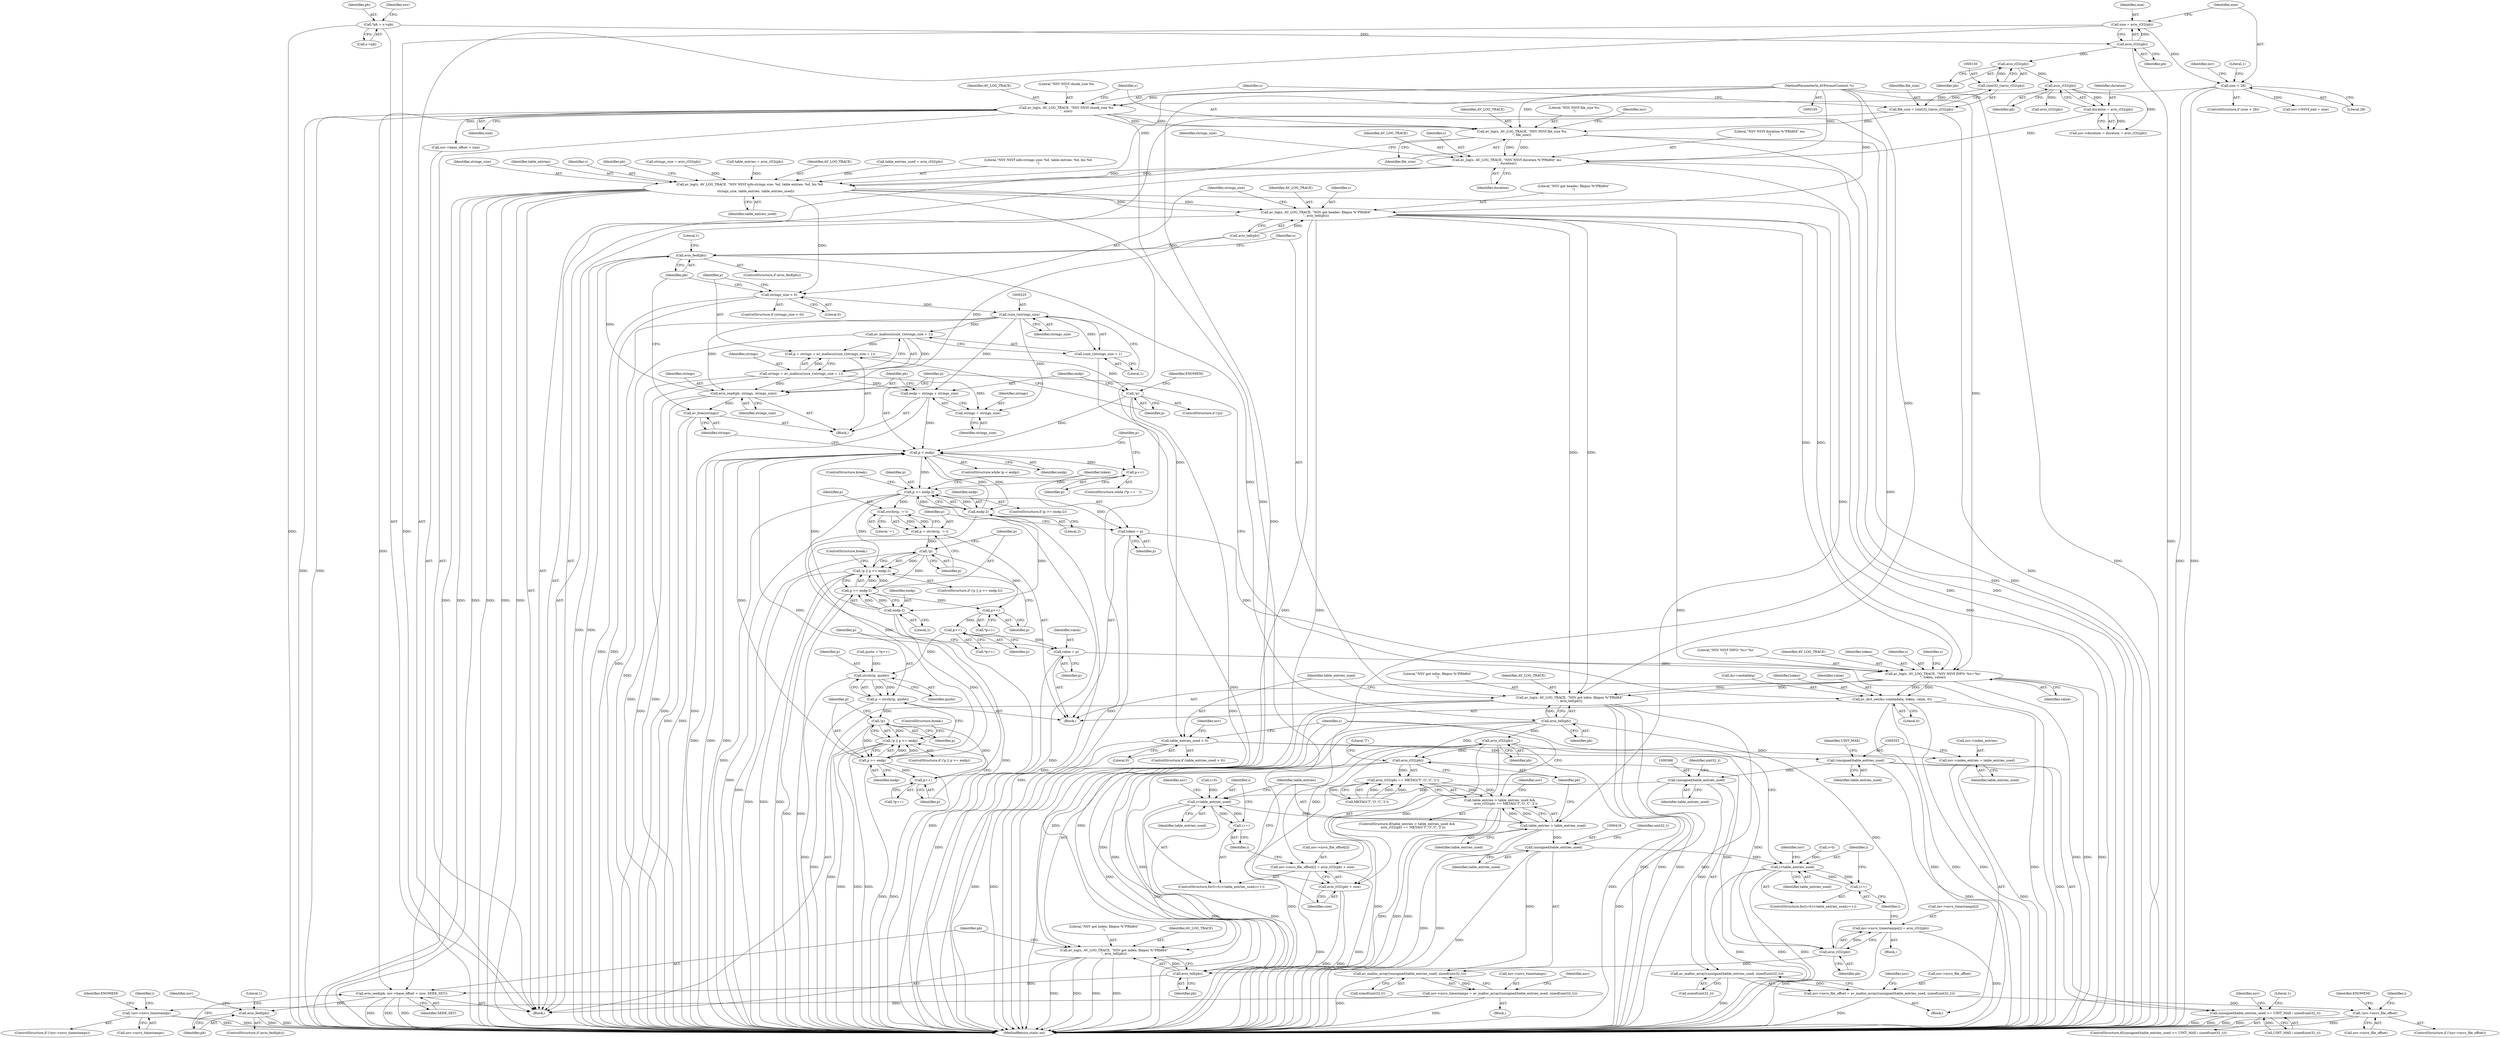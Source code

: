 digraph "0_FFmpeg_c24bcb553650b91e9eff15ef6e54ca73de2453b7@pointer" {
"1000171" [label="(Call,av_log(s, AV_LOG_TRACE, \"NSV NSVf duration %\"PRId64\" ms\n\", duration))"];
"1000158" [label="(Call,av_log(s, AV_LOG_TRACE, \"NSV NSVf file_size %u\n\", file_size))"];
"1000153" [label="(Call,av_log(s, AV_LOG_TRACE, \"NSV NSVf chunk_size %u\n\", size))"];
"1000106" [label="(MethodParameterIn,AVFormatContext *s)"];
"1000136" [label="(Call,size < 28)"];
"1000131" [label="(Call,size = avio_rl32(pb))"];
"1000133" [label="(Call,avio_rl32(pb))"];
"1000115" [label="(Call,*pb = s->pb)"];
"1000147" [label="(Call,file_size = (uint32_t)avio_rl32(pb))"];
"1000149" [label="(Call,(uint32_t)avio_rl32(pb))"];
"1000151" [label="(Call,avio_rl32(pb))"];
"1000167" [label="(Call,duration = avio_rl32(pb))"];
"1000169" [label="(Call,avio_rl32(pb))"];
"1000188" [label="(Call,av_log(s, AV_LOG_TRACE, \"NSV NSVf info-strings size: %d, table entries: %d, bis %d\n\",\n            strings_size, table_entries, table_entries_used))"];
"1000201" [label="(Call,av_log(s, AV_LOG_TRACE, \"NSV got header; filepos %\"PRId64\"\n\", avio_tell(pb)))"];
"1000311" [label="(Call,av_log(s, AV_LOG_TRACE, \"NSV NSVf INFO: %s='%s'\n\", token, value))"];
"1000317" [label="(Call,av_dict_set(&s->metadata, token, value, 0))"];
"1000333" [label="(Call,av_log(s, AV_LOG_TRACE, \"NSV got infos; filepos %\"PRId64\"\n\", avio_tell(pb)))"];
"1000449" [label="(Call,av_log(s, AV_LOG_TRACE, \"NSV got index; filepos %\"PRId64\"\n\", avio_tell(pb)))"];
"1000208" [label="(Call,strings_size > 0)"];
"1000224" [label="(Call,(size_t)strings_size)"];
"1000222" [label="(Call,av_mallocz((size_t)strings_size + 1))"];
"1000218" [label="(Call,p = strings = av_mallocz((size_t)strings_size + 1))"];
"1000229" [label="(Call,!p)"];
"1000244" [label="(Call,p < endp)"];
"1000253" [label="(Call,p++)"];
"1000256" [label="(Call,p >= endp-2)"];
"1000262" [label="(Call,token = p)"];
"1000267" [label="(Call,strchr(p, '='))"];
"1000265" [label="(Call,p = strchr(p, '='))"];
"1000272" [label="(Call,!p)"];
"1000271" [label="(Call,!p || p >= endp-2)"];
"1000274" [label="(Call,p >= endp-2)"];
"1000282" [label="(Call,p++)"];
"1000288" [label="(Call,p++)"];
"1000290" [label="(Call,value = p)"];
"1000295" [label="(Call,strchr(p, quote))"];
"1000293" [label="(Call,p = strchr(p, quote))"];
"1000300" [label="(Call,!p)"];
"1000299" [label="(Call,!p || p >= endp)"];
"1000302" [label="(Call,p >= endp)"];
"1000308" [label="(Call,p++)"];
"1000258" [label="(Call,endp-2)"];
"1000276" [label="(Call,endp-2)"];
"1000220" [label="(Call,strings = av_mallocz((size_t)strings_size + 1))"];
"1000234" [label="(Call,endp = strings + strings_size)"];
"1000236" [label="(Call,strings + strings_size)"];
"1000239" [label="(Call,avio_read(pb, strings, strings_size))"];
"1000325" [label="(Call,av_free(strings))"];
"1000328" [label="(Call,avio_feof(pb))"];
"1000337" [label="(Call,avio_tell(pb))"];
"1000396" [label="(Call,avio_rl32(pb))"];
"1000389" [label="(Call,nsv->nsvs_file_offset[i] = avio_rl32(pb) + size)"];
"1000395" [label="(Call,avio_rl32(pb) + size)"];
"1000405" [label="(Call,avio_rl32(pb))"];
"1000404" [label="(Call,avio_rl32(pb) == MKTAG('T','O','C','2'))"];
"1000400" [label="(Call,table_entries > table_entries_used &&\n            avio_rl32(pb) == MKTAG('T','O','C','2'))"];
"1000447" [label="(Call,avio_rl32(pb))"];
"1000441" [label="(Call,nsv->nsvs_timestamps[i] = avio_rl32(pb))"];
"1000453" [label="(Call,avio_tell(pb))"];
"1000455" [label="(Call,avio_seek(pb, nsv->base_offset + size, SEEK_SET))"];
"1000464" [label="(Call,avio_feof(pb))"];
"1000223" [label="(Call,(size_t)strings_size + 1)"];
"1000340" [label="(Call,table_entries_used > 0)"];
"1000345" [label="(Call,nsv->index_entries = table_entries_used)"];
"1000352" [label="(Call,(unsigned)table_entries_used)"];
"1000351" [label="(Call,(unsigned)table_entries_used >= UINT_MAX / sizeof(uint32_t))"];
"1000367" [label="(Call,(unsigned)table_entries_used)"];
"1000366" [label="(Call,av_malloc_array((unsigned)table_entries_used, sizeof(uint32_t)))"];
"1000362" [label="(Call,nsv->nsvs_file_offset = av_malloc_array((unsigned)table_entries_used, sizeof(uint32_t)))"];
"1000373" [label="(Call,!nsv->nsvs_file_offset)"];
"1000384" [label="(Call,i<table_entries_used)"];
"1000387" [label="(Call,i++)"];
"1000401" [label="(Call,table_entries > table_entries_used)"];
"1000418" [label="(Call,(unsigned)table_entries_used)"];
"1000417" [label="(Call,av_malloc_array((unsigned)table_entries_used, sizeof(uint32_t)))"];
"1000413" [label="(Call,nsv->nsvs_timestamps = av_malloc_array((unsigned)table_entries_used, sizeof(uint32_t)))"];
"1000424" [label="(Call,!nsv->nsvs_timestamps)"];
"1000435" [label="(Call,i<table_entries_used)"];
"1000438" [label="(Call,i++)"];
"1000177" [label="(Identifier,strings_size)"];
"1000241" [label="(Identifier,strings)"];
"1000243" [label="(ControlStructure,while (p < endp))"];
"1000254" [label="(Identifier,p)"];
"1000269" [label="(Literal,'=')"];
"1000229" [label="(Call,!p)"];
"1000355" [label="(Call,UINT_MAX / sizeof(uint32_t))"];
"1000435" [label="(Call,i<table_entries_used)"];
"1000170" [label="(Identifier,pb)"];
"1000222" [label="(Call,av_mallocz((size_t)strings_size + 1))"];
"1000452" [label="(Literal,\"NSV got index; filepos %\"PRId64\"\n\")"];
"1000332" [label="(Literal,1)"];
"1000152" [label="(Identifier,pb)"];
"1000314" [label="(Literal,\"NSV NSVf INFO: %s='%s'\n\")"];
"1000322" [label="(Identifier,token)"];
"1000256" [label="(Call,p >= endp-2)"];
"1000347" [label="(Identifier,nsv)"];
"1000432" [label="(Call,i=0)"];
"1000266" [label="(Identifier,p)"];
"1000147" [label="(Call,file_size = (uint32_t)avio_rl32(pb))"];
"1000207" [label="(ControlStructure,if (strings_size > 0))"];
"1000262" [label="(Call,token = p)"];
"1000442" [label="(Call,nsv->nsvs_timestamps[i])"];
"1000133" [label="(Call,avio_rl32(pb))"];
"1000404" [label="(Call,avio_rl32(pb) == MKTAG('T','O','C','2'))"];
"1000283" [label="(Identifier,p)"];
"1000433" [label="(Identifier,i)"];
"1000210" [label="(Literal,0)"];
"1000171" [label="(Call,av_log(s, AV_LOG_TRACE, \"NSV NSVf duration %\"PRId64\" ms\n\", duration))"];
"1000463" [label="(ControlStructure,if (avio_feof(pb)))"];
"1000178" [label="(Call,avio_rl32(pb))"];
"1000278" [label="(Literal,2)"];
"1000413" [label="(Call,nsv->nsvs_timestamps = av_malloc_array((unsigned)table_entries_used, sizeof(uint32_t)))"];
"1000246" [label="(Identifier,endp)"];
"1000137" [label="(Identifier,size)"];
"1000289" [label="(Identifier,p)"];
"1000149" [label="(Call,(uint32_t)avio_rl32(pb))"];
"1000188" [label="(Call,av_log(s, AV_LOG_TRACE, \"NSV NSVf info-strings size: %d, table entries: %d, bis %d\n\",\n            strings_size, table_entries, table_entries_used))"];
"1000455" [label="(Call,avio_seek(pb, nsv->base_offset + size, SEEK_SET))"];
"1000370" [label="(Call,sizeof(uint32_t))"];
"1000305" [label="(ControlStructure,break;)"];
"1000161" [label="(Literal,\"NSV NSVf file_size %u\n\")"];
"1000157" [label="(Identifier,size)"];
"1000134" [label="(Identifier,pb)"];
"1000228" [label="(ControlStructure,if (!p))"];
"1000132" [label="(Identifier,size)"];
"1000337" [label="(Call,avio_tell(pb))"];
"1000309" [label="(Identifier,p)"];
"1000234" [label="(Call,endp = strings + strings_size)"];
"1000259" [label="(Identifier,endp)"];
"1000422" [label="(Identifier,uint32_t)"];
"1000317" [label="(Call,av_dict_set(&s->metadata, token, value, 0))"];
"1000356" [label="(Identifier,UINT_MAX)"];
"1000333" [label="(Call,av_log(s, AV_LOG_TRACE, \"NSV got infos; filepos %\"PRId64\"\n\", avio_tell(pb)))"];
"1000257" [label="(Identifier,p)"];
"1000371" [label="(Identifier,uint32_t)"];
"1000424" [label="(Call,!nsv->nsvs_timestamps)"];
"1000271" [label="(Call,!p || p >= endp-2)"];
"1000316" [label="(Identifier,value)"];
"1000311" [label="(Call,av_log(s, AV_LOG_TRACE, \"NSV NSVf INFO: %s='%s'\n\", token, value))"];
"1000381" [label="(Call,i=0)"];
"1000343" [label="(Block,)"];
"1000292" [label="(Identifier,p)"];
"1000219" [label="(Identifier,p)"];
"1000275" [label="(Identifier,p)"];
"1000328" [label="(Call,avio_feof(pb))"];
"1000176" [label="(Call,strings_size = avio_rl32(pb))"];
"1000323" [label="(Identifier,value)"];
"1000242" [label="(Identifier,strings_size)"];
"1000230" [label="(Identifier,p)"];
"1000465" [label="(Identifier,pb)"];
"1000450" [label="(Identifier,s)"];
"1000116" [label="(Identifier,pb)"];
"1000245" [label="(Identifier,p)"];
"1000403" [label="(Identifier,table_entries_used)"];
"1000227" [label="(Literal,1)"];
"1000329" [label="(Identifier,pb)"];
"1000180" [label="(Call,table_entries = avio_rl32(pb))"];
"1000144" [label="(Identifier,nsv)"];
"1000303" [label="(Identifier,p)"];
"1000173" [label="(Identifier,AV_LOG_TRACE)"];
"1000325" [label="(Call,av_free(strings))"];
"1000128" [label="(Identifier,nsv)"];
"1000107" [label="(Block,)"];
"1000205" [label="(Call,avio_tell(pb))"];
"1000451" [label="(Identifier,AV_LOG_TRACE)"];
"1000398" [label="(Identifier,size)"];
"1000407" [label="(Call,MKTAG('T','O','C','2'))"];
"1000313" [label="(Identifier,AV_LOG_TRACE)"];
"1000203" [label="(Identifier,AV_LOG_TRACE)"];
"1000335" [label="(Identifier,AV_LOG_TRACE)"];
"1000226" [label="(Identifier,strings_size)"];
"1000287" [label="(Call,*p++)"];
"1000352" [label="(Call,(unsigned)table_entries_used)"];
"1000244" [label="(Call,p < endp)"];
"1000131" [label="(Call,size = avio_rl32(pb))"];
"1000476" [label="(MethodReturn,static int)"];
"1000264" [label="(Identifier,p)"];
"1000190" [label="(Identifier,AV_LOG_TRACE)"];
"1000440" [label="(Block,)"];
"1000462" [label="(Identifier,SEEK_SET)"];
"1000334" [label="(Identifier,s)"];
"1000261" [label="(ControlStructure,break;)"];
"1000138" [label="(Literal,28)"];
"1000406" [label="(Identifier,pb)"];
"1000162" [label="(Identifier,file_size)"];
"1000202" [label="(Identifier,s)"];
"1000304" [label="(Identifier,endp)"];
"1000302" [label="(Call,p >= endp)"];
"1000438" [label="(Call,i++)"];
"1000308" [label="(Call,p++)"];
"1000430" [label="(Identifier,ENOMEM)"];
"1000285" [label="(Call,quote = *p++)"];
"1000247" [label="(Block,)"];
"1000184" [label="(Call,table_entries_used = avio_rl32(pb))"];
"1000291" [label="(Identifier,value)"];
"1000238" [label="(Identifier,strings_size)"];
"1000175" [label="(Identifier,duration)"];
"1000367" [label="(Call,(unsigned)table_entries_used)"];
"1000141" [label="(Literal,1)"];
"1000117" [label="(Call,s->pb)"];
"1000277" [label="(Identifier,endp)"];
"1000172" [label="(Identifier,s)"];
"1000268" [label="(Identifier,p)"];
"1000191" [label="(Literal,\"NSV NSVf info-strings size: %d, table entries: %d, bis %d\n\")"];
"1000106" [label="(MethodParameterIn,AVFormatContext *s)"];
"1000389" [label="(Call,nsv->nsvs_file_offset[i] = avio_rl32(pb) + size)"];
"1000301" [label="(Identifier,p)"];
"1000260" [label="(Literal,2)"];
"1000273" [label="(Identifier,p)"];
"1000397" [label="(Identifier,pb)"];
"1000441" [label="(Call,nsv->nsvs_timestamps[i] = avio_rl32(pb))"];
"1000345" [label="(Call,nsv->index_entries = table_entries_used)"];
"1000288" [label="(Call,p++)"];
"1000392" [label="(Identifier,nsv)"];
"1000380" [label="(ControlStructure,for(i=0;i<table_entries_used;i++))"];
"1000395" [label="(Call,avio_rl32(pb) + size)"];
"1000174" [label="(Literal,\"NSV NSVf duration %\"PRId64\" ms\n\")"];
"1000251" [label="(Identifier,p)"];
"1000307" [label="(Call,*p++)"];
"1000318" [label="(Call,&s->metadata)"];
"1000414" [label="(Call,nsv->nsvs_timestamps)"];
"1000324" [label="(Literal,0)"];
"1000148" [label="(Identifier,file_size)"];
"1000270" [label="(ControlStructure,if (!p || p >= endp-2))"];
"1000233" [label="(Identifier,ENOMEM)"];
"1000192" [label="(Identifier,strings_size)"];
"1000375" [label="(Identifier,nsv)"];
"1000457" [label="(Call,nsv->base_offset + size)"];
"1000363" [label="(Call,nsv->nsvs_file_offset)"];
"1000444" [label="(Identifier,nsv)"];
"1000456" [label="(Identifier,pb)"];
"1000385" [label="(Identifier,i)"];
"1000158" [label="(Call,av_log(s, AV_LOG_TRACE, \"NSV NSVf file_size %u\n\", file_size))"];
"1000426" [label="(Identifier,nsv)"];
"1000208" [label="(Call,strings_size > 0)"];
"1000154" [label="(Identifier,s)"];
"1000364" [label="(Identifier,nsv)"];
"1000418" [label="(Call,(unsigned)table_entries_used)"];
"1000315" [label="(Identifier,token)"];
"1000193" [label="(Identifier,table_entries)"];
"1000400" [label="(Call,table_entries > table_entries_used &&\n            avio_rl32(pb) == MKTAG('T','O','C','2'))"];
"1000362" [label="(Call,nsv->nsvs_file_offset = av_malloc_array((unsigned)table_entries_used, sizeof(uint32_t)))"];
"1000379" [label="(Identifier,ENOMEM)"];
"1000366" [label="(Call,av_malloc_array((unsigned)table_entries_used, sizeof(uint32_t)))"];
"1000326" [label="(Identifier,strings)"];
"1000267" [label="(Call,strchr(p, '='))"];
"1000453" [label="(Call,avio_tell(pb))"];
"1000454" [label="(Identifier,pb)"];
"1000339" [label="(ControlStructure,if (table_entries_used > 0))"];
"1000167" [label="(Call,duration = avio_rl32(pb))"];
"1000153" [label="(Call,av_log(s, AV_LOG_TRACE, \"NSV NSVf chunk_size %u\n\", size))"];
"1000295" [label="(Call,strchr(p, quote))"];
"1000351" [label="(Call,(unsigned)table_entries_used >= UINT_MAX / sizeof(uint32_t))"];
"1000412" [label="(Block,)"];
"1000265" [label="(Call,p = strchr(p, '='))"];
"1000417" [label="(Call,av_malloc_array((unsigned)table_entries_used, sizeof(uint32_t)))"];
"1000423" [label="(ControlStructure,if (!nsv->nsvs_timestamps))"];
"1000155" [label="(Identifier,AV_LOG_TRACE)"];
"1000420" [label="(Identifier,table_entries_used)"];
"1000341" [label="(Identifier,table_entries_used)"];
"1000204" [label="(Literal,\"NSV got header; filepos %\"PRId64\"\n\")"];
"1000220" [label="(Call,strings = av_mallocz((size_t)strings_size + 1))"];
"1000135" [label="(ControlStructure,if (size < 28))"];
"1000201" [label="(Call,av_log(s, AV_LOG_TRACE, \"NSV got header; filepos %\"PRId64\"\n\", avio_tell(pb)))"];
"1000350" [label="(ControlStructure,if((unsigned)table_entries_used >= UINT_MAX / sizeof(uint32_t)))"];
"1000239" [label="(Call,avio_read(pb, strings, strings_size))"];
"1000384" [label="(Call,i<table_entries_used)"];
"1000382" [label="(Identifier,i)"];
"1000431" [label="(ControlStructure,for(i=0;i<table_entries_used;i++))"];
"1000189" [label="(Identifier,s)"];
"1000399" [label="(ControlStructure,if(table_entries > table_entries_used &&\n            avio_rl32(pb) == MKTAG('T','O','C','2')))"];
"1000168" [label="(Identifier,duration)"];
"1000297" [label="(Identifier,quote)"];
"1000390" [label="(Call,nsv->nsvs_file_offset[i])"];
"1000272" [label="(Call,!p)"];
"1000298" [label="(ControlStructure,if (!p || p >= endp))"];
"1000258" [label="(Call,endp-2)"];
"1000290" [label="(Call,value = p)"];
"1000349" [label="(Identifier,table_entries_used)"];
"1000165" [label="(Identifier,nsv)"];
"1000300" [label="(Call,!p)"];
"1000197" [label="(Identifier,pb)"];
"1000281" [label="(Call,*p++)"];
"1000346" [label="(Call,nsv->index_entries)"];
"1000276" [label="(Call,endp-2)"];
"1000401" [label="(Call,table_entries > table_entries_used)"];
"1000299" [label="(Call,!p || p >= endp)"];
"1000223" [label="(Call,(size_t)strings_size + 1)"];
"1000373" [label="(Call,!nsv->nsvs_file_offset)"];
"1000237" [label="(Identifier,strings)"];
"1000169" [label="(Call,avio_rl32(pb))"];
"1000296" [label="(Identifier,p)"];
"1000235" [label="(Identifier,endp)"];
"1000436" [label="(Identifier,i)"];
"1000263" [label="(Identifier,token)"];
"1000388" [label="(Identifier,i)"];
"1000194" [label="(Identifier,table_entries_used)"];
"1000274" [label="(Call,p >= endp-2)"];
"1000218" [label="(Call,p = strings = av_mallocz((size_t)strings_size + 1))"];
"1000415" [label="(Identifier,nsv)"];
"1000293" [label="(Call,p = strchr(p, quote))"];
"1000437" [label="(Identifier,table_entries_used)"];
"1000448" [label="(Identifier,pb)"];
"1000327" [label="(ControlStructure,if (avio_feof(pb)))"];
"1000160" [label="(Identifier,AV_LOG_TRACE)"];
"1000387" [label="(Call,i++)"];
"1000248" [label="(ControlStructure,while (*p == ' '))"];
"1000336" [label="(Literal,\"NSV got infos; filepos %\"PRId64\"\n\")"];
"1000464" [label="(Call,avio_feof(pb))"];
"1000471" [label="(Identifier,nsv)"];
"1000386" [label="(Identifier,table_entries_used)"];
"1000361" [label="(Literal,1)"];
"1000279" [label="(ControlStructure,break;)"];
"1000408" [label="(Literal,'T')"];
"1000224" [label="(Call,(size_t)strings_size)"];
"1000221" [label="(Identifier,strings)"];
"1000294" [label="(Identifier,p)"];
"1000209" [label="(Identifier,strings_size)"];
"1000338" [label="(Identifier,pb)"];
"1000447" [label="(Call,avio_rl32(pb))"];
"1000151" [label="(Call,avio_rl32(pb))"];
"1000468" [label="(Literal,1)"];
"1000342" [label="(Literal,0)"];
"1000354" [label="(Identifier,table_entries_used)"];
"1000369" [label="(Identifier,table_entries_used)"];
"1000425" [label="(Call,nsv->nsvs_timestamps)"];
"1000136" [label="(Call,size < 28)"];
"1000253" [label="(Call,p++)"];
"1000372" [label="(ControlStructure,if (!nsv->nsvs_file_offset))"];
"1000374" [label="(Call,nsv->nsvs_file_offset)"];
"1000236" [label="(Call,strings + strings_size)"];
"1000115" [label="(Call,*pb = s->pb)"];
"1000240" [label="(Identifier,pb)"];
"1000396" [label="(Call,avio_rl32(pb))"];
"1000449" [label="(Call,av_log(s, AV_LOG_TRACE, \"NSV got index; filepos %\"PRId64\"\n\", avio_tell(pb)))"];
"1000312" [label="(Identifier,s)"];
"1000340" [label="(Call,table_entries_used > 0)"];
"1000402" [label="(Identifier,table_entries)"];
"1000142" [label="(Call,nsv->NSVf_end = size)"];
"1000282" [label="(Call,p++)"];
"1000439" [label="(Identifier,i)"];
"1000156" [label="(Literal,\"NSV NSVf chunk_size %u\n\")"];
"1000421" [label="(Call,sizeof(uint32_t))"];
"1000405" [label="(Call,avio_rl32(pb))"];
"1000320" [label="(Identifier,s)"];
"1000159" [label="(Identifier,s)"];
"1000255" [label="(ControlStructure,if (p >= endp-2))"];
"1000211" [label="(Block,)"];
"1000163" [label="(Call,nsv->duration = duration = avio_rl32(pb))"];
"1000171" -> "1000107"  [label="AST: "];
"1000171" -> "1000175"  [label="CFG: "];
"1000172" -> "1000171"  [label="AST: "];
"1000173" -> "1000171"  [label="AST: "];
"1000174" -> "1000171"  [label="AST: "];
"1000175" -> "1000171"  [label="AST: "];
"1000177" -> "1000171"  [label="CFG: "];
"1000171" -> "1000476"  [label="DDG: "];
"1000171" -> "1000476"  [label="DDG: "];
"1000158" -> "1000171"  [label="DDG: "];
"1000158" -> "1000171"  [label="DDG: "];
"1000106" -> "1000171"  [label="DDG: "];
"1000167" -> "1000171"  [label="DDG: "];
"1000171" -> "1000188"  [label="DDG: "];
"1000171" -> "1000188"  [label="DDG: "];
"1000158" -> "1000107"  [label="AST: "];
"1000158" -> "1000162"  [label="CFG: "];
"1000159" -> "1000158"  [label="AST: "];
"1000160" -> "1000158"  [label="AST: "];
"1000161" -> "1000158"  [label="AST: "];
"1000162" -> "1000158"  [label="AST: "];
"1000165" -> "1000158"  [label="CFG: "];
"1000158" -> "1000476"  [label="DDG: "];
"1000158" -> "1000476"  [label="DDG: "];
"1000153" -> "1000158"  [label="DDG: "];
"1000153" -> "1000158"  [label="DDG: "];
"1000106" -> "1000158"  [label="DDG: "];
"1000147" -> "1000158"  [label="DDG: "];
"1000153" -> "1000107"  [label="AST: "];
"1000153" -> "1000157"  [label="CFG: "];
"1000154" -> "1000153"  [label="AST: "];
"1000155" -> "1000153"  [label="AST: "];
"1000156" -> "1000153"  [label="AST: "];
"1000157" -> "1000153"  [label="AST: "];
"1000159" -> "1000153"  [label="CFG: "];
"1000153" -> "1000476"  [label="DDG: "];
"1000153" -> "1000476"  [label="DDG: "];
"1000106" -> "1000153"  [label="DDG: "];
"1000136" -> "1000153"  [label="DDG: "];
"1000153" -> "1000389"  [label="DDG: "];
"1000153" -> "1000395"  [label="DDG: "];
"1000153" -> "1000455"  [label="DDG: "];
"1000153" -> "1000457"  [label="DDG: "];
"1000106" -> "1000105"  [label="AST: "];
"1000106" -> "1000476"  [label="DDG: "];
"1000106" -> "1000188"  [label="DDG: "];
"1000106" -> "1000201"  [label="DDG: "];
"1000106" -> "1000311"  [label="DDG: "];
"1000106" -> "1000333"  [label="DDG: "];
"1000106" -> "1000449"  [label="DDG: "];
"1000136" -> "1000135"  [label="AST: "];
"1000136" -> "1000138"  [label="CFG: "];
"1000137" -> "1000136"  [label="AST: "];
"1000138" -> "1000136"  [label="AST: "];
"1000141" -> "1000136"  [label="CFG: "];
"1000144" -> "1000136"  [label="CFG: "];
"1000136" -> "1000476"  [label="DDG: "];
"1000136" -> "1000476"  [label="DDG: "];
"1000131" -> "1000136"  [label="DDG: "];
"1000136" -> "1000142"  [label="DDG: "];
"1000131" -> "1000107"  [label="AST: "];
"1000131" -> "1000133"  [label="CFG: "];
"1000132" -> "1000131"  [label="AST: "];
"1000133" -> "1000131"  [label="AST: "];
"1000137" -> "1000131"  [label="CFG: "];
"1000131" -> "1000476"  [label="DDG: "];
"1000133" -> "1000131"  [label="DDG: "];
"1000133" -> "1000134"  [label="CFG: "];
"1000134" -> "1000133"  [label="AST: "];
"1000133" -> "1000476"  [label="DDG: "];
"1000115" -> "1000133"  [label="DDG: "];
"1000133" -> "1000151"  [label="DDG: "];
"1000115" -> "1000107"  [label="AST: "];
"1000115" -> "1000117"  [label="CFG: "];
"1000116" -> "1000115"  [label="AST: "];
"1000117" -> "1000115"  [label="AST: "];
"1000128" -> "1000115"  [label="CFG: "];
"1000115" -> "1000476"  [label="DDG: "];
"1000147" -> "1000107"  [label="AST: "];
"1000147" -> "1000149"  [label="CFG: "];
"1000148" -> "1000147"  [label="AST: "];
"1000149" -> "1000147"  [label="AST: "];
"1000154" -> "1000147"  [label="CFG: "];
"1000147" -> "1000476"  [label="DDG: "];
"1000149" -> "1000147"  [label="DDG: "];
"1000149" -> "1000151"  [label="CFG: "];
"1000150" -> "1000149"  [label="AST: "];
"1000151" -> "1000149"  [label="AST: "];
"1000151" -> "1000149"  [label="DDG: "];
"1000151" -> "1000152"  [label="CFG: "];
"1000152" -> "1000151"  [label="AST: "];
"1000151" -> "1000169"  [label="DDG: "];
"1000167" -> "1000163"  [label="AST: "];
"1000167" -> "1000169"  [label="CFG: "];
"1000168" -> "1000167"  [label="AST: "];
"1000169" -> "1000167"  [label="AST: "];
"1000163" -> "1000167"  [label="CFG: "];
"1000167" -> "1000163"  [label="DDG: "];
"1000169" -> "1000167"  [label="DDG: "];
"1000169" -> "1000170"  [label="CFG: "];
"1000170" -> "1000169"  [label="AST: "];
"1000169" -> "1000163"  [label="DDG: "];
"1000169" -> "1000178"  [label="DDG: "];
"1000188" -> "1000107"  [label="AST: "];
"1000188" -> "1000194"  [label="CFG: "];
"1000189" -> "1000188"  [label="AST: "];
"1000190" -> "1000188"  [label="AST: "];
"1000191" -> "1000188"  [label="AST: "];
"1000192" -> "1000188"  [label="AST: "];
"1000193" -> "1000188"  [label="AST: "];
"1000194" -> "1000188"  [label="AST: "];
"1000197" -> "1000188"  [label="CFG: "];
"1000188" -> "1000476"  [label="DDG: "];
"1000188" -> "1000476"  [label="DDG: "];
"1000188" -> "1000476"  [label="DDG: "];
"1000188" -> "1000476"  [label="DDG: "];
"1000188" -> "1000476"  [label="DDG: "];
"1000188" -> "1000476"  [label="DDG: "];
"1000176" -> "1000188"  [label="DDG: "];
"1000180" -> "1000188"  [label="DDG: "];
"1000184" -> "1000188"  [label="DDG: "];
"1000188" -> "1000201"  [label="DDG: "];
"1000188" -> "1000201"  [label="DDG: "];
"1000188" -> "1000208"  [label="DDG: "];
"1000188" -> "1000340"  [label="DDG: "];
"1000188" -> "1000401"  [label="DDG: "];
"1000201" -> "1000107"  [label="AST: "];
"1000201" -> "1000205"  [label="CFG: "];
"1000202" -> "1000201"  [label="AST: "];
"1000203" -> "1000201"  [label="AST: "];
"1000204" -> "1000201"  [label="AST: "];
"1000205" -> "1000201"  [label="AST: "];
"1000209" -> "1000201"  [label="CFG: "];
"1000201" -> "1000476"  [label="DDG: "];
"1000201" -> "1000476"  [label="DDG: "];
"1000201" -> "1000476"  [label="DDG: "];
"1000201" -> "1000476"  [label="DDG: "];
"1000205" -> "1000201"  [label="DDG: "];
"1000201" -> "1000311"  [label="DDG: "];
"1000201" -> "1000311"  [label="DDG: "];
"1000201" -> "1000333"  [label="DDG: "];
"1000201" -> "1000333"  [label="DDG: "];
"1000311" -> "1000247"  [label="AST: "];
"1000311" -> "1000316"  [label="CFG: "];
"1000312" -> "1000311"  [label="AST: "];
"1000313" -> "1000311"  [label="AST: "];
"1000314" -> "1000311"  [label="AST: "];
"1000315" -> "1000311"  [label="AST: "];
"1000316" -> "1000311"  [label="AST: "];
"1000320" -> "1000311"  [label="CFG: "];
"1000311" -> "1000476"  [label="DDG: "];
"1000311" -> "1000476"  [label="DDG: "];
"1000311" -> "1000476"  [label="DDG: "];
"1000262" -> "1000311"  [label="DDG: "];
"1000290" -> "1000311"  [label="DDG: "];
"1000311" -> "1000317"  [label="DDG: "];
"1000311" -> "1000317"  [label="DDG: "];
"1000311" -> "1000333"  [label="DDG: "];
"1000311" -> "1000333"  [label="DDG: "];
"1000317" -> "1000247"  [label="AST: "];
"1000317" -> "1000324"  [label="CFG: "];
"1000318" -> "1000317"  [label="AST: "];
"1000322" -> "1000317"  [label="AST: "];
"1000323" -> "1000317"  [label="AST: "];
"1000324" -> "1000317"  [label="AST: "];
"1000245" -> "1000317"  [label="CFG: "];
"1000317" -> "1000476"  [label="DDG: "];
"1000317" -> "1000476"  [label="DDG: "];
"1000317" -> "1000476"  [label="DDG: "];
"1000317" -> "1000476"  [label="DDG: "];
"1000333" -> "1000107"  [label="AST: "];
"1000333" -> "1000337"  [label="CFG: "];
"1000334" -> "1000333"  [label="AST: "];
"1000335" -> "1000333"  [label="AST: "];
"1000336" -> "1000333"  [label="AST: "];
"1000337" -> "1000333"  [label="AST: "];
"1000341" -> "1000333"  [label="CFG: "];
"1000333" -> "1000476"  [label="DDG: "];
"1000333" -> "1000476"  [label="DDG: "];
"1000333" -> "1000476"  [label="DDG: "];
"1000333" -> "1000476"  [label="DDG: "];
"1000337" -> "1000333"  [label="DDG: "];
"1000333" -> "1000449"  [label="DDG: "];
"1000333" -> "1000449"  [label="DDG: "];
"1000449" -> "1000107"  [label="AST: "];
"1000449" -> "1000453"  [label="CFG: "];
"1000450" -> "1000449"  [label="AST: "];
"1000451" -> "1000449"  [label="AST: "];
"1000452" -> "1000449"  [label="AST: "];
"1000453" -> "1000449"  [label="AST: "];
"1000456" -> "1000449"  [label="CFG: "];
"1000449" -> "1000476"  [label="DDG: "];
"1000449" -> "1000476"  [label="DDG: "];
"1000449" -> "1000476"  [label="DDG: "];
"1000449" -> "1000476"  [label="DDG: "];
"1000453" -> "1000449"  [label="DDG: "];
"1000208" -> "1000207"  [label="AST: "];
"1000208" -> "1000210"  [label="CFG: "];
"1000209" -> "1000208"  [label="AST: "];
"1000210" -> "1000208"  [label="AST: "];
"1000219" -> "1000208"  [label="CFG: "];
"1000329" -> "1000208"  [label="CFG: "];
"1000208" -> "1000476"  [label="DDG: "];
"1000208" -> "1000476"  [label="DDG: "];
"1000208" -> "1000224"  [label="DDG: "];
"1000224" -> "1000223"  [label="AST: "];
"1000224" -> "1000226"  [label="CFG: "];
"1000225" -> "1000224"  [label="AST: "];
"1000226" -> "1000224"  [label="AST: "];
"1000227" -> "1000224"  [label="CFG: "];
"1000224" -> "1000476"  [label="DDG: "];
"1000224" -> "1000222"  [label="DDG: "];
"1000224" -> "1000223"  [label="DDG: "];
"1000224" -> "1000234"  [label="DDG: "];
"1000224" -> "1000236"  [label="DDG: "];
"1000224" -> "1000239"  [label="DDG: "];
"1000222" -> "1000220"  [label="AST: "];
"1000222" -> "1000223"  [label="CFG: "];
"1000223" -> "1000222"  [label="AST: "];
"1000220" -> "1000222"  [label="CFG: "];
"1000222" -> "1000476"  [label="DDG: "];
"1000222" -> "1000218"  [label="DDG: "];
"1000222" -> "1000220"  [label="DDG: "];
"1000218" -> "1000211"  [label="AST: "];
"1000218" -> "1000220"  [label="CFG: "];
"1000219" -> "1000218"  [label="AST: "];
"1000220" -> "1000218"  [label="AST: "];
"1000230" -> "1000218"  [label="CFG: "];
"1000220" -> "1000218"  [label="DDG: "];
"1000218" -> "1000229"  [label="DDG: "];
"1000229" -> "1000228"  [label="AST: "];
"1000229" -> "1000230"  [label="CFG: "];
"1000230" -> "1000229"  [label="AST: "];
"1000233" -> "1000229"  [label="CFG: "];
"1000235" -> "1000229"  [label="CFG: "];
"1000229" -> "1000476"  [label="DDG: "];
"1000229" -> "1000476"  [label="DDG: "];
"1000229" -> "1000244"  [label="DDG: "];
"1000244" -> "1000243"  [label="AST: "];
"1000244" -> "1000246"  [label="CFG: "];
"1000245" -> "1000244"  [label="AST: "];
"1000246" -> "1000244"  [label="AST: "];
"1000251" -> "1000244"  [label="CFG: "];
"1000326" -> "1000244"  [label="CFG: "];
"1000244" -> "1000476"  [label="DDG: "];
"1000244" -> "1000476"  [label="DDG: "];
"1000244" -> "1000476"  [label="DDG: "];
"1000308" -> "1000244"  [label="DDG: "];
"1000258" -> "1000244"  [label="DDG: "];
"1000276" -> "1000244"  [label="DDG: "];
"1000234" -> "1000244"  [label="DDG: "];
"1000302" -> "1000244"  [label="DDG: "];
"1000244" -> "1000253"  [label="DDG: "];
"1000244" -> "1000256"  [label="DDG: "];
"1000244" -> "1000258"  [label="DDG: "];
"1000253" -> "1000248"  [label="AST: "];
"1000253" -> "1000254"  [label="CFG: "];
"1000254" -> "1000253"  [label="AST: "];
"1000251" -> "1000253"  [label="CFG: "];
"1000253" -> "1000256"  [label="DDG: "];
"1000256" -> "1000255"  [label="AST: "];
"1000256" -> "1000258"  [label="CFG: "];
"1000257" -> "1000256"  [label="AST: "];
"1000258" -> "1000256"  [label="AST: "];
"1000261" -> "1000256"  [label="CFG: "];
"1000263" -> "1000256"  [label="CFG: "];
"1000256" -> "1000476"  [label="DDG: "];
"1000256" -> "1000476"  [label="DDG: "];
"1000256" -> "1000476"  [label="DDG: "];
"1000258" -> "1000256"  [label="DDG: "];
"1000258" -> "1000256"  [label="DDG: "];
"1000256" -> "1000262"  [label="DDG: "];
"1000256" -> "1000267"  [label="DDG: "];
"1000256" -> "1000271"  [label="DDG: "];
"1000262" -> "1000247"  [label="AST: "];
"1000262" -> "1000264"  [label="CFG: "];
"1000263" -> "1000262"  [label="AST: "];
"1000264" -> "1000262"  [label="AST: "];
"1000266" -> "1000262"  [label="CFG: "];
"1000262" -> "1000476"  [label="DDG: "];
"1000267" -> "1000265"  [label="AST: "];
"1000267" -> "1000269"  [label="CFG: "];
"1000268" -> "1000267"  [label="AST: "];
"1000269" -> "1000267"  [label="AST: "];
"1000265" -> "1000267"  [label="CFG: "];
"1000267" -> "1000265"  [label="DDG: "];
"1000267" -> "1000265"  [label="DDG: "];
"1000265" -> "1000247"  [label="AST: "];
"1000266" -> "1000265"  [label="AST: "];
"1000273" -> "1000265"  [label="CFG: "];
"1000265" -> "1000476"  [label="DDG: "];
"1000265" -> "1000272"  [label="DDG: "];
"1000272" -> "1000271"  [label="AST: "];
"1000272" -> "1000273"  [label="CFG: "];
"1000273" -> "1000272"  [label="AST: "];
"1000275" -> "1000272"  [label="CFG: "];
"1000271" -> "1000272"  [label="CFG: "];
"1000272" -> "1000476"  [label="DDG: "];
"1000272" -> "1000271"  [label="DDG: "];
"1000272" -> "1000274"  [label="DDG: "];
"1000272" -> "1000282"  [label="DDG: "];
"1000271" -> "1000270"  [label="AST: "];
"1000271" -> "1000274"  [label="CFG: "];
"1000274" -> "1000271"  [label="AST: "];
"1000279" -> "1000271"  [label="CFG: "];
"1000283" -> "1000271"  [label="CFG: "];
"1000271" -> "1000476"  [label="DDG: "];
"1000271" -> "1000476"  [label="DDG: "];
"1000271" -> "1000476"  [label="DDG: "];
"1000274" -> "1000271"  [label="DDG: "];
"1000274" -> "1000271"  [label="DDG: "];
"1000274" -> "1000276"  [label="CFG: "];
"1000275" -> "1000274"  [label="AST: "];
"1000276" -> "1000274"  [label="AST: "];
"1000274" -> "1000476"  [label="DDG: "];
"1000274" -> "1000476"  [label="DDG: "];
"1000276" -> "1000274"  [label="DDG: "];
"1000276" -> "1000274"  [label="DDG: "];
"1000274" -> "1000282"  [label="DDG: "];
"1000282" -> "1000281"  [label="AST: "];
"1000282" -> "1000283"  [label="CFG: "];
"1000283" -> "1000282"  [label="AST: "];
"1000281" -> "1000282"  [label="CFG: "];
"1000282" -> "1000288"  [label="DDG: "];
"1000288" -> "1000287"  [label="AST: "];
"1000288" -> "1000289"  [label="CFG: "];
"1000289" -> "1000288"  [label="AST: "];
"1000287" -> "1000288"  [label="CFG: "];
"1000288" -> "1000290"  [label="DDG: "];
"1000288" -> "1000295"  [label="DDG: "];
"1000290" -> "1000247"  [label="AST: "];
"1000290" -> "1000292"  [label="CFG: "];
"1000291" -> "1000290"  [label="AST: "];
"1000292" -> "1000290"  [label="AST: "];
"1000294" -> "1000290"  [label="CFG: "];
"1000290" -> "1000476"  [label="DDG: "];
"1000295" -> "1000293"  [label="AST: "];
"1000295" -> "1000297"  [label="CFG: "];
"1000296" -> "1000295"  [label="AST: "];
"1000297" -> "1000295"  [label="AST: "];
"1000293" -> "1000295"  [label="CFG: "];
"1000295" -> "1000476"  [label="DDG: "];
"1000295" -> "1000293"  [label="DDG: "];
"1000295" -> "1000293"  [label="DDG: "];
"1000285" -> "1000295"  [label="DDG: "];
"1000293" -> "1000247"  [label="AST: "];
"1000294" -> "1000293"  [label="AST: "];
"1000301" -> "1000293"  [label="CFG: "];
"1000293" -> "1000476"  [label="DDG: "];
"1000293" -> "1000300"  [label="DDG: "];
"1000300" -> "1000299"  [label="AST: "];
"1000300" -> "1000301"  [label="CFG: "];
"1000301" -> "1000300"  [label="AST: "];
"1000303" -> "1000300"  [label="CFG: "];
"1000299" -> "1000300"  [label="CFG: "];
"1000300" -> "1000476"  [label="DDG: "];
"1000300" -> "1000299"  [label="DDG: "];
"1000300" -> "1000302"  [label="DDG: "];
"1000300" -> "1000308"  [label="DDG: "];
"1000299" -> "1000298"  [label="AST: "];
"1000299" -> "1000302"  [label="CFG: "];
"1000302" -> "1000299"  [label="AST: "];
"1000305" -> "1000299"  [label="CFG: "];
"1000309" -> "1000299"  [label="CFG: "];
"1000299" -> "1000476"  [label="DDG: "];
"1000299" -> "1000476"  [label="DDG: "];
"1000299" -> "1000476"  [label="DDG: "];
"1000302" -> "1000299"  [label="DDG: "];
"1000302" -> "1000299"  [label="DDG: "];
"1000302" -> "1000304"  [label="CFG: "];
"1000303" -> "1000302"  [label="AST: "];
"1000304" -> "1000302"  [label="AST: "];
"1000302" -> "1000476"  [label="DDG: "];
"1000302" -> "1000476"  [label="DDG: "];
"1000258" -> "1000302"  [label="DDG: "];
"1000276" -> "1000302"  [label="DDG: "];
"1000302" -> "1000308"  [label="DDG: "];
"1000308" -> "1000307"  [label="AST: "];
"1000308" -> "1000309"  [label="CFG: "];
"1000309" -> "1000308"  [label="AST: "];
"1000307" -> "1000308"  [label="CFG: "];
"1000258" -> "1000260"  [label="CFG: "];
"1000259" -> "1000258"  [label="AST: "];
"1000260" -> "1000258"  [label="AST: "];
"1000258" -> "1000476"  [label="DDG: "];
"1000258" -> "1000276"  [label="DDG: "];
"1000276" -> "1000278"  [label="CFG: "];
"1000277" -> "1000276"  [label="AST: "];
"1000278" -> "1000276"  [label="AST: "];
"1000276" -> "1000476"  [label="DDG: "];
"1000221" -> "1000220"  [label="AST: "];
"1000220" -> "1000476"  [label="DDG: "];
"1000220" -> "1000476"  [label="DDG: "];
"1000220" -> "1000234"  [label="DDG: "];
"1000220" -> "1000236"  [label="DDG: "];
"1000220" -> "1000239"  [label="DDG: "];
"1000234" -> "1000211"  [label="AST: "];
"1000234" -> "1000236"  [label="CFG: "];
"1000235" -> "1000234"  [label="AST: "];
"1000236" -> "1000234"  [label="AST: "];
"1000240" -> "1000234"  [label="CFG: "];
"1000234" -> "1000476"  [label="DDG: "];
"1000236" -> "1000238"  [label="CFG: "];
"1000237" -> "1000236"  [label="AST: "];
"1000238" -> "1000236"  [label="AST: "];
"1000239" -> "1000211"  [label="AST: "];
"1000239" -> "1000242"  [label="CFG: "];
"1000240" -> "1000239"  [label="AST: "];
"1000241" -> "1000239"  [label="AST: "];
"1000242" -> "1000239"  [label="AST: "];
"1000245" -> "1000239"  [label="CFG: "];
"1000239" -> "1000476"  [label="DDG: "];
"1000239" -> "1000476"  [label="DDG: "];
"1000205" -> "1000239"  [label="DDG: "];
"1000239" -> "1000325"  [label="DDG: "];
"1000239" -> "1000328"  [label="DDG: "];
"1000325" -> "1000211"  [label="AST: "];
"1000325" -> "1000326"  [label="CFG: "];
"1000326" -> "1000325"  [label="AST: "];
"1000329" -> "1000325"  [label="CFG: "];
"1000325" -> "1000476"  [label="DDG: "];
"1000325" -> "1000476"  [label="DDG: "];
"1000328" -> "1000327"  [label="AST: "];
"1000328" -> "1000329"  [label="CFG: "];
"1000329" -> "1000328"  [label="AST: "];
"1000332" -> "1000328"  [label="CFG: "];
"1000334" -> "1000328"  [label="CFG: "];
"1000328" -> "1000476"  [label="DDG: "];
"1000328" -> "1000476"  [label="DDG: "];
"1000205" -> "1000328"  [label="DDG: "];
"1000328" -> "1000337"  [label="DDG: "];
"1000337" -> "1000338"  [label="CFG: "];
"1000338" -> "1000337"  [label="AST: "];
"1000337" -> "1000476"  [label="DDG: "];
"1000337" -> "1000396"  [label="DDG: "];
"1000337" -> "1000405"  [label="DDG: "];
"1000337" -> "1000447"  [label="DDG: "];
"1000337" -> "1000453"  [label="DDG: "];
"1000396" -> "1000395"  [label="AST: "];
"1000396" -> "1000397"  [label="CFG: "];
"1000397" -> "1000396"  [label="AST: "];
"1000398" -> "1000396"  [label="CFG: "];
"1000396" -> "1000476"  [label="DDG: "];
"1000396" -> "1000389"  [label="DDG: "];
"1000396" -> "1000395"  [label="DDG: "];
"1000396" -> "1000405"  [label="DDG: "];
"1000396" -> "1000447"  [label="DDG: "];
"1000396" -> "1000453"  [label="DDG: "];
"1000389" -> "1000380"  [label="AST: "];
"1000389" -> "1000395"  [label="CFG: "];
"1000390" -> "1000389"  [label="AST: "];
"1000395" -> "1000389"  [label="AST: "];
"1000388" -> "1000389"  [label="CFG: "];
"1000389" -> "1000476"  [label="DDG: "];
"1000389" -> "1000476"  [label="DDG: "];
"1000395" -> "1000398"  [label="CFG: "];
"1000398" -> "1000395"  [label="AST: "];
"1000395" -> "1000476"  [label="DDG: "];
"1000395" -> "1000476"  [label="DDG: "];
"1000405" -> "1000404"  [label="AST: "];
"1000405" -> "1000406"  [label="CFG: "];
"1000406" -> "1000405"  [label="AST: "];
"1000408" -> "1000405"  [label="CFG: "];
"1000405" -> "1000476"  [label="DDG: "];
"1000405" -> "1000404"  [label="DDG: "];
"1000405" -> "1000447"  [label="DDG: "];
"1000405" -> "1000453"  [label="DDG: "];
"1000404" -> "1000400"  [label="AST: "];
"1000404" -> "1000407"  [label="CFG: "];
"1000407" -> "1000404"  [label="AST: "];
"1000400" -> "1000404"  [label="CFG: "];
"1000404" -> "1000476"  [label="DDG: "];
"1000404" -> "1000476"  [label="DDG: "];
"1000404" -> "1000400"  [label="DDG: "];
"1000404" -> "1000400"  [label="DDG: "];
"1000407" -> "1000404"  [label="DDG: "];
"1000407" -> "1000404"  [label="DDG: "];
"1000407" -> "1000404"  [label="DDG: "];
"1000407" -> "1000404"  [label="DDG: "];
"1000400" -> "1000399"  [label="AST: "];
"1000400" -> "1000401"  [label="CFG: "];
"1000401" -> "1000400"  [label="AST: "];
"1000415" -> "1000400"  [label="CFG: "];
"1000450" -> "1000400"  [label="CFG: "];
"1000400" -> "1000476"  [label="DDG: "];
"1000400" -> "1000476"  [label="DDG: "];
"1000400" -> "1000476"  [label="DDG: "];
"1000401" -> "1000400"  [label="DDG: "];
"1000401" -> "1000400"  [label="DDG: "];
"1000447" -> "1000441"  [label="AST: "];
"1000447" -> "1000448"  [label="CFG: "];
"1000448" -> "1000447"  [label="AST: "];
"1000441" -> "1000447"  [label="CFG: "];
"1000447" -> "1000441"  [label="DDG: "];
"1000447" -> "1000453"  [label="DDG: "];
"1000441" -> "1000440"  [label="AST: "];
"1000442" -> "1000441"  [label="AST: "];
"1000439" -> "1000441"  [label="CFG: "];
"1000441" -> "1000476"  [label="DDG: "];
"1000441" -> "1000476"  [label="DDG: "];
"1000453" -> "1000454"  [label="CFG: "];
"1000454" -> "1000453"  [label="AST: "];
"1000453" -> "1000455"  [label="DDG: "];
"1000455" -> "1000107"  [label="AST: "];
"1000455" -> "1000462"  [label="CFG: "];
"1000456" -> "1000455"  [label="AST: "];
"1000457" -> "1000455"  [label="AST: "];
"1000462" -> "1000455"  [label="AST: "];
"1000465" -> "1000455"  [label="CFG: "];
"1000455" -> "1000476"  [label="DDG: "];
"1000455" -> "1000476"  [label="DDG: "];
"1000455" -> "1000476"  [label="DDG: "];
"1000455" -> "1000464"  [label="DDG: "];
"1000464" -> "1000463"  [label="AST: "];
"1000464" -> "1000465"  [label="CFG: "];
"1000465" -> "1000464"  [label="AST: "];
"1000468" -> "1000464"  [label="CFG: "];
"1000471" -> "1000464"  [label="CFG: "];
"1000464" -> "1000476"  [label="DDG: "];
"1000464" -> "1000476"  [label="DDG: "];
"1000223" -> "1000227"  [label="CFG: "];
"1000227" -> "1000223"  [label="AST: "];
"1000223" -> "1000476"  [label="DDG: "];
"1000340" -> "1000339"  [label="AST: "];
"1000340" -> "1000342"  [label="CFG: "];
"1000341" -> "1000340"  [label="AST: "];
"1000342" -> "1000340"  [label="AST: "];
"1000347" -> "1000340"  [label="CFG: "];
"1000450" -> "1000340"  [label="CFG: "];
"1000340" -> "1000476"  [label="DDG: "];
"1000340" -> "1000476"  [label="DDG: "];
"1000340" -> "1000345"  [label="DDG: "];
"1000340" -> "1000352"  [label="DDG: "];
"1000345" -> "1000343"  [label="AST: "];
"1000345" -> "1000349"  [label="CFG: "];
"1000346" -> "1000345"  [label="AST: "];
"1000349" -> "1000345"  [label="AST: "];
"1000353" -> "1000345"  [label="CFG: "];
"1000345" -> "1000476"  [label="DDG: "];
"1000352" -> "1000351"  [label="AST: "];
"1000352" -> "1000354"  [label="CFG: "];
"1000353" -> "1000352"  [label="AST: "];
"1000354" -> "1000352"  [label="AST: "];
"1000356" -> "1000352"  [label="CFG: "];
"1000352" -> "1000476"  [label="DDG: "];
"1000352" -> "1000351"  [label="DDG: "];
"1000352" -> "1000367"  [label="DDG: "];
"1000351" -> "1000350"  [label="AST: "];
"1000351" -> "1000355"  [label="CFG: "];
"1000355" -> "1000351"  [label="AST: "];
"1000361" -> "1000351"  [label="CFG: "];
"1000364" -> "1000351"  [label="CFG: "];
"1000351" -> "1000476"  [label="DDG: "];
"1000351" -> "1000476"  [label="DDG: "];
"1000351" -> "1000476"  [label="DDG: "];
"1000355" -> "1000351"  [label="DDG: "];
"1000367" -> "1000366"  [label="AST: "];
"1000367" -> "1000369"  [label="CFG: "];
"1000368" -> "1000367"  [label="AST: "];
"1000369" -> "1000367"  [label="AST: "];
"1000371" -> "1000367"  [label="CFG: "];
"1000367" -> "1000476"  [label="DDG: "];
"1000367" -> "1000366"  [label="DDG: "];
"1000367" -> "1000384"  [label="DDG: "];
"1000366" -> "1000362"  [label="AST: "];
"1000366" -> "1000370"  [label="CFG: "];
"1000370" -> "1000366"  [label="AST: "];
"1000362" -> "1000366"  [label="CFG: "];
"1000366" -> "1000476"  [label="DDG: "];
"1000366" -> "1000362"  [label="DDG: "];
"1000362" -> "1000343"  [label="AST: "];
"1000363" -> "1000362"  [label="AST: "];
"1000375" -> "1000362"  [label="CFG: "];
"1000362" -> "1000476"  [label="DDG: "];
"1000362" -> "1000373"  [label="DDG: "];
"1000373" -> "1000372"  [label="AST: "];
"1000373" -> "1000374"  [label="CFG: "];
"1000374" -> "1000373"  [label="AST: "];
"1000379" -> "1000373"  [label="CFG: "];
"1000382" -> "1000373"  [label="CFG: "];
"1000373" -> "1000476"  [label="DDG: "];
"1000373" -> "1000476"  [label="DDG: "];
"1000384" -> "1000380"  [label="AST: "];
"1000384" -> "1000386"  [label="CFG: "];
"1000385" -> "1000384"  [label="AST: "];
"1000386" -> "1000384"  [label="AST: "];
"1000392" -> "1000384"  [label="CFG: "];
"1000402" -> "1000384"  [label="CFG: "];
"1000384" -> "1000476"  [label="DDG: "];
"1000384" -> "1000476"  [label="DDG: "];
"1000387" -> "1000384"  [label="DDG: "];
"1000381" -> "1000384"  [label="DDG: "];
"1000384" -> "1000387"  [label="DDG: "];
"1000384" -> "1000401"  [label="DDG: "];
"1000387" -> "1000380"  [label="AST: "];
"1000387" -> "1000388"  [label="CFG: "];
"1000388" -> "1000387"  [label="AST: "];
"1000385" -> "1000387"  [label="CFG: "];
"1000401" -> "1000403"  [label="CFG: "];
"1000402" -> "1000401"  [label="AST: "];
"1000403" -> "1000401"  [label="AST: "];
"1000406" -> "1000401"  [label="CFG: "];
"1000401" -> "1000476"  [label="DDG: "];
"1000401" -> "1000476"  [label="DDG: "];
"1000401" -> "1000418"  [label="DDG: "];
"1000418" -> "1000417"  [label="AST: "];
"1000418" -> "1000420"  [label="CFG: "];
"1000419" -> "1000418"  [label="AST: "];
"1000420" -> "1000418"  [label="AST: "];
"1000422" -> "1000418"  [label="CFG: "];
"1000418" -> "1000476"  [label="DDG: "];
"1000418" -> "1000417"  [label="DDG: "];
"1000418" -> "1000435"  [label="DDG: "];
"1000417" -> "1000413"  [label="AST: "];
"1000417" -> "1000421"  [label="CFG: "];
"1000421" -> "1000417"  [label="AST: "];
"1000413" -> "1000417"  [label="CFG: "];
"1000417" -> "1000476"  [label="DDG: "];
"1000417" -> "1000413"  [label="DDG: "];
"1000413" -> "1000412"  [label="AST: "];
"1000414" -> "1000413"  [label="AST: "];
"1000426" -> "1000413"  [label="CFG: "];
"1000413" -> "1000476"  [label="DDG: "];
"1000413" -> "1000424"  [label="DDG: "];
"1000424" -> "1000423"  [label="AST: "];
"1000424" -> "1000425"  [label="CFG: "];
"1000425" -> "1000424"  [label="AST: "];
"1000430" -> "1000424"  [label="CFG: "];
"1000433" -> "1000424"  [label="CFG: "];
"1000424" -> "1000476"  [label="DDG: "];
"1000424" -> "1000476"  [label="DDG: "];
"1000435" -> "1000431"  [label="AST: "];
"1000435" -> "1000437"  [label="CFG: "];
"1000436" -> "1000435"  [label="AST: "];
"1000437" -> "1000435"  [label="AST: "];
"1000444" -> "1000435"  [label="CFG: "];
"1000450" -> "1000435"  [label="CFG: "];
"1000435" -> "1000476"  [label="DDG: "];
"1000435" -> "1000476"  [label="DDG: "];
"1000435" -> "1000476"  [label="DDG: "];
"1000432" -> "1000435"  [label="DDG: "];
"1000438" -> "1000435"  [label="DDG: "];
"1000435" -> "1000438"  [label="DDG: "];
"1000438" -> "1000431"  [label="AST: "];
"1000438" -> "1000439"  [label="CFG: "];
"1000439" -> "1000438"  [label="AST: "];
"1000436" -> "1000438"  [label="CFG: "];
}
